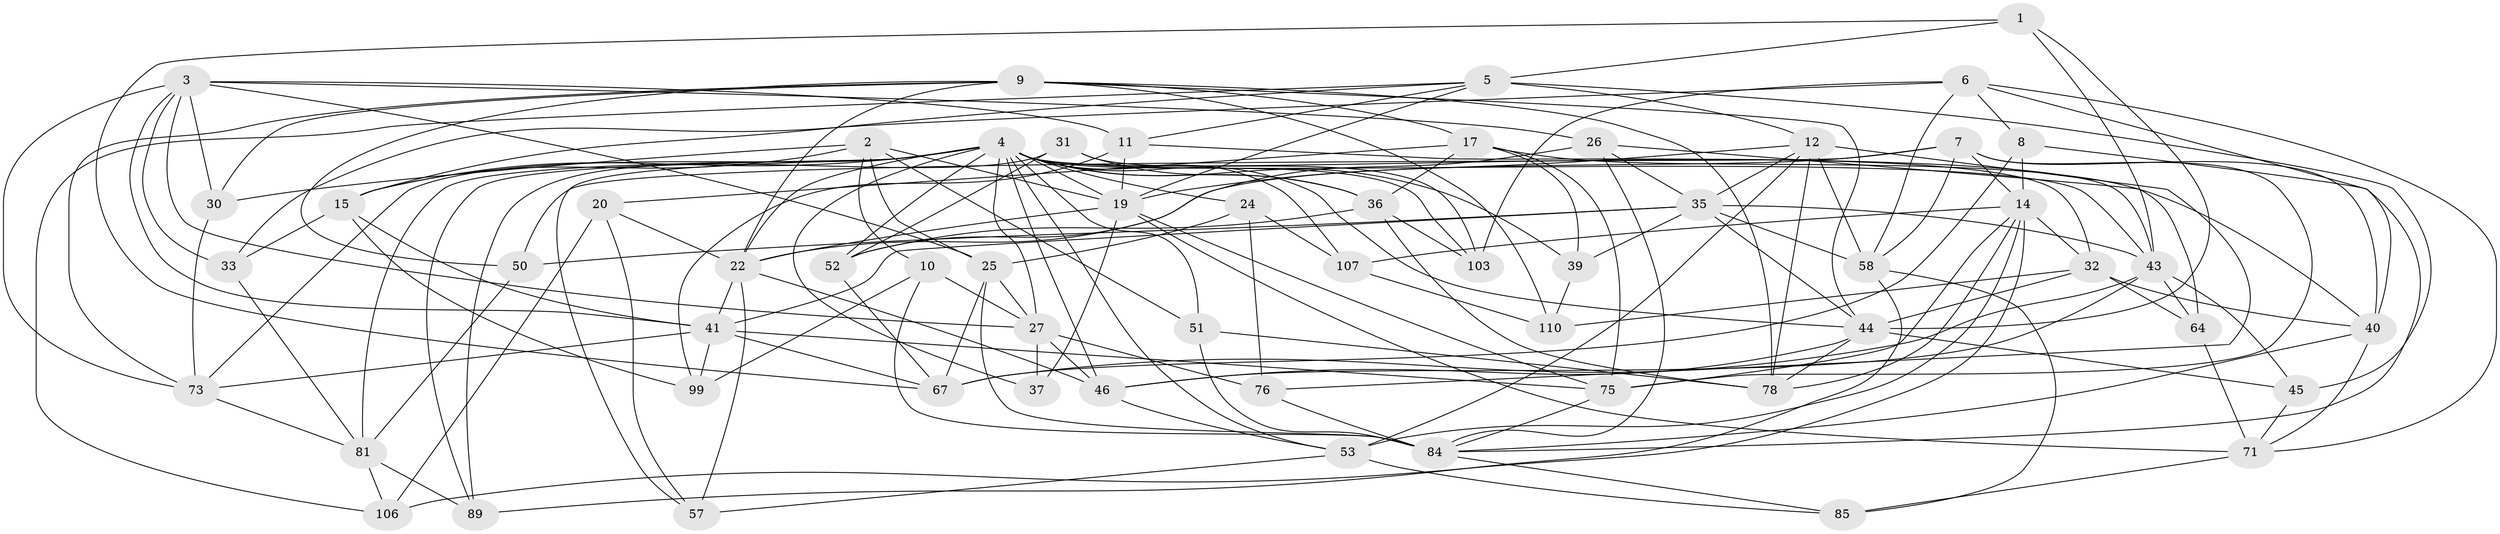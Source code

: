 // original degree distribution, {4: 1.0}
// Generated by graph-tools (version 1.1) at 2025/16/03/09/25 04:16:36]
// undirected, 58 vertices, 169 edges
graph export_dot {
graph [start="1"]
  node [color=gray90,style=filled];
  1;
  2 [super="+34"];
  3 [super="+23+16"];
  4 [super="+60+56+29"];
  5 [super="+109+82"];
  6 [super="+80"];
  7 [super="+28"];
  8;
  9 [super="+87+55"];
  10;
  11 [super="+21"];
  12 [super="+13"];
  14 [super="+70+47"];
  15 [super="+18"];
  17 [super="+54"];
  19 [super="+105+42+102"];
  20;
  22 [super="+94+48"];
  24;
  25 [super="+49"];
  26 [super="+63"];
  27 [super="+88+59"];
  30;
  31;
  32 [super="+113"];
  33;
  35 [super="+38+68"];
  36 [super="+97"];
  37;
  39;
  40 [super="+83"];
  41 [super="+61"];
  43 [super="+90"];
  44 [super="+111+86"];
  45;
  46 [super="+108"];
  50;
  51;
  52 [super="+116"];
  53 [super="+101"];
  57;
  58 [super="+65"];
  64;
  67 [super="+112"];
  71 [super="+77"];
  73 [super="+115"];
  75 [super="+79"];
  76 [super="+98"];
  78 [super="+92"];
  81 [super="+100"];
  84 [super="+114+93"];
  85;
  89;
  99;
  103;
  106;
  107;
  110;
  1 -- 44;
  1 -- 43;
  1 -- 5;
  1 -- 67;
  2 -- 51;
  2 -- 25;
  2 -- 10;
  2 -- 30;
  2 -- 15;
  2 -- 19;
  3 -- 30;
  3 -- 73;
  3 -- 41;
  3 -- 27;
  3 -- 11;
  3 -- 33;
  3 -- 25;
  3 -- 26;
  4 -- 46;
  4 -- 107;
  4 -- 81;
  4 -- 51;
  4 -- 32;
  4 -- 37 [weight=2];
  4 -- 52;
  4 -- 24;
  4 -- 44;
  4 -- 36;
  4 -- 103;
  4 -- 39;
  4 -- 73;
  4 -- 43;
  4 -- 15;
  4 -- 19;
  4 -- 53;
  4 -- 22;
  4 -- 89;
  4 -- 27;
  4 -- 57;
  5 -- 106;
  5 -- 12 [weight=2];
  5 -- 45;
  5 -- 15;
  5 -- 11;
  5 -- 19;
  6 -- 58;
  6 -- 33;
  6 -- 8;
  6 -- 103;
  6 -- 71;
  6 -- 40;
  7 -- 50;
  7 -- 75;
  7 -- 40;
  7 -- 58;
  7 -- 22;
  7 -- 14;
  8 -- 14;
  8 -- 67;
  8 -- 84;
  9 -- 30;
  9 -- 50;
  9 -- 73;
  9 -- 22;
  9 -- 17;
  9 -- 110;
  9 -- 44;
  9 -- 78;
  10 -- 99;
  10 -- 27;
  10 -- 84;
  11 -- 43;
  11 -- 99;
  11 -- 19 [weight=2];
  12 -- 58;
  12 -- 35;
  12 -- 53;
  12 -- 78;
  12 -- 76;
  12 -- 19;
  14 -- 53;
  14 -- 75;
  14 -- 106;
  14 -- 107;
  14 -- 32;
  14 -- 78;
  15 -- 99;
  15 -- 41;
  15 -- 33;
  17 -- 20;
  17 -- 40;
  17 -- 36;
  17 -- 39;
  17 -- 75;
  19 -- 37;
  19 -- 71;
  19 -- 75;
  19 -- 22;
  20 -- 57;
  20 -- 106;
  20 -- 22;
  22 -- 57;
  22 -- 46;
  22 -- 41;
  24 -- 107;
  24 -- 25;
  24 -- 76;
  25 -- 67;
  25 -- 84;
  25 -- 27;
  26 -- 64;
  26 -- 52 [weight=2];
  26 -- 35;
  26 -- 84;
  27 -- 37;
  27 -- 76 [weight=2];
  27 -- 46;
  30 -- 73;
  31 -- 103;
  31 -- 89;
  31 -- 52;
  31 -- 36;
  32 -- 110;
  32 -- 40;
  32 -- 64;
  32 -- 44;
  33 -- 81;
  35 -- 50;
  35 -- 43;
  35 -- 44;
  35 -- 58;
  35 -- 39;
  35 -- 41;
  36 -- 103;
  36 -- 52;
  36 -- 78;
  39 -- 110;
  40 -- 84;
  40 -- 71;
  41 -- 73;
  41 -- 75;
  41 -- 67;
  41 -- 99;
  43 -- 45;
  43 -- 64;
  43 -- 67;
  43 -- 46;
  44 -- 46;
  44 -- 45;
  44 -- 78;
  45 -- 71;
  46 -- 53;
  50 -- 81;
  51 -- 78;
  51 -- 84;
  52 -- 67;
  53 -- 85;
  53 -- 57;
  58 -- 89;
  58 -- 85;
  64 -- 71;
  71 -- 85;
  73 -- 81;
  75 -- 84;
  76 -- 84 [weight=2];
  81 -- 89;
  81 -- 106;
  84 -- 85;
  107 -- 110;
}
